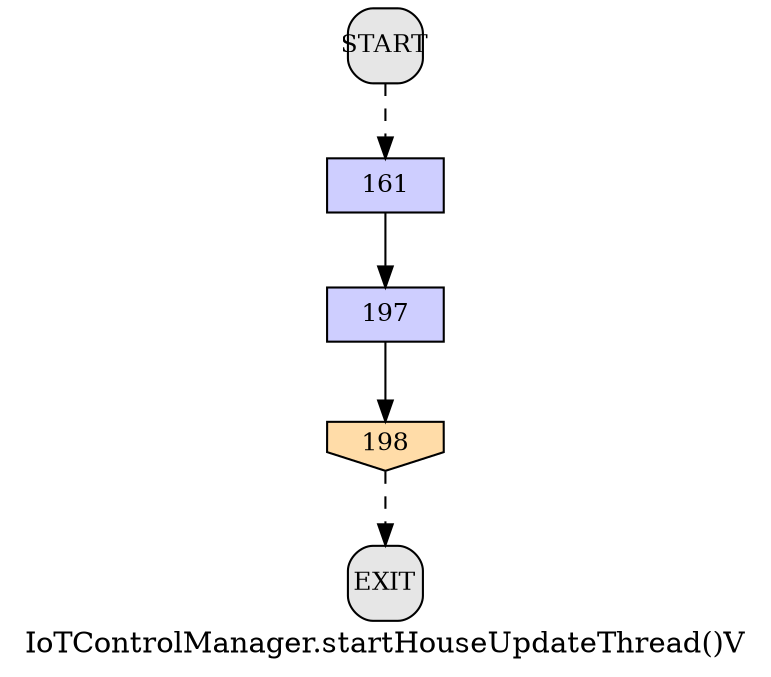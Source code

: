 /* --------------------------------------------------- */
/* Generated by Dr. Garbage Control Flow Graph Factory */
/* http://www.drgarbage.com                            */
/* Version: 4.5.0.201508311741                         */
/* Retrieved on: 2015-12-01 08:09:23.770               */
/* --------------------------------------------------- */
digraph "IoTControlManager.startHouseUpdateThread()V" {
 graph [label="IoTControlManager.startHouseUpdateThread()V"];
 2 [label="161", shape=box, style=filled, fillcolor="#CECEFF", fixedsize=true, fontsize=12, width=0.78, height=0.36 ]
 3 [label="197", shape=box, style=filled, fillcolor="#CECEFF", fixedsize=true, fontsize=12, width=0.78, height=0.36 ]
 4 [label="198", shape=invhouse, style=filled, fillcolor="#FFDCA8", fixedsize=true, fontsize=12, width=0.78, height=0.36 ]
 5 [label="START", shape=box, style="filled, rounded", fillcolor="#E6E6E6", fixedsize=true, fontsize=12, width=0.5, height=0.5 ]
 6 [label="EXIT", shape=box, style="filled, rounded", fillcolor="#E6E6E6", fixedsize=true, fontsize=12, width=0.5, height=0.5 ]
 5 -> 2 [label="", style=dashed ]
 2 -> 3 [label="", style=solid ]
 3 -> 4 [label="", style=solid ]
 4 -> 6 [label="", style=dashed ]
}
